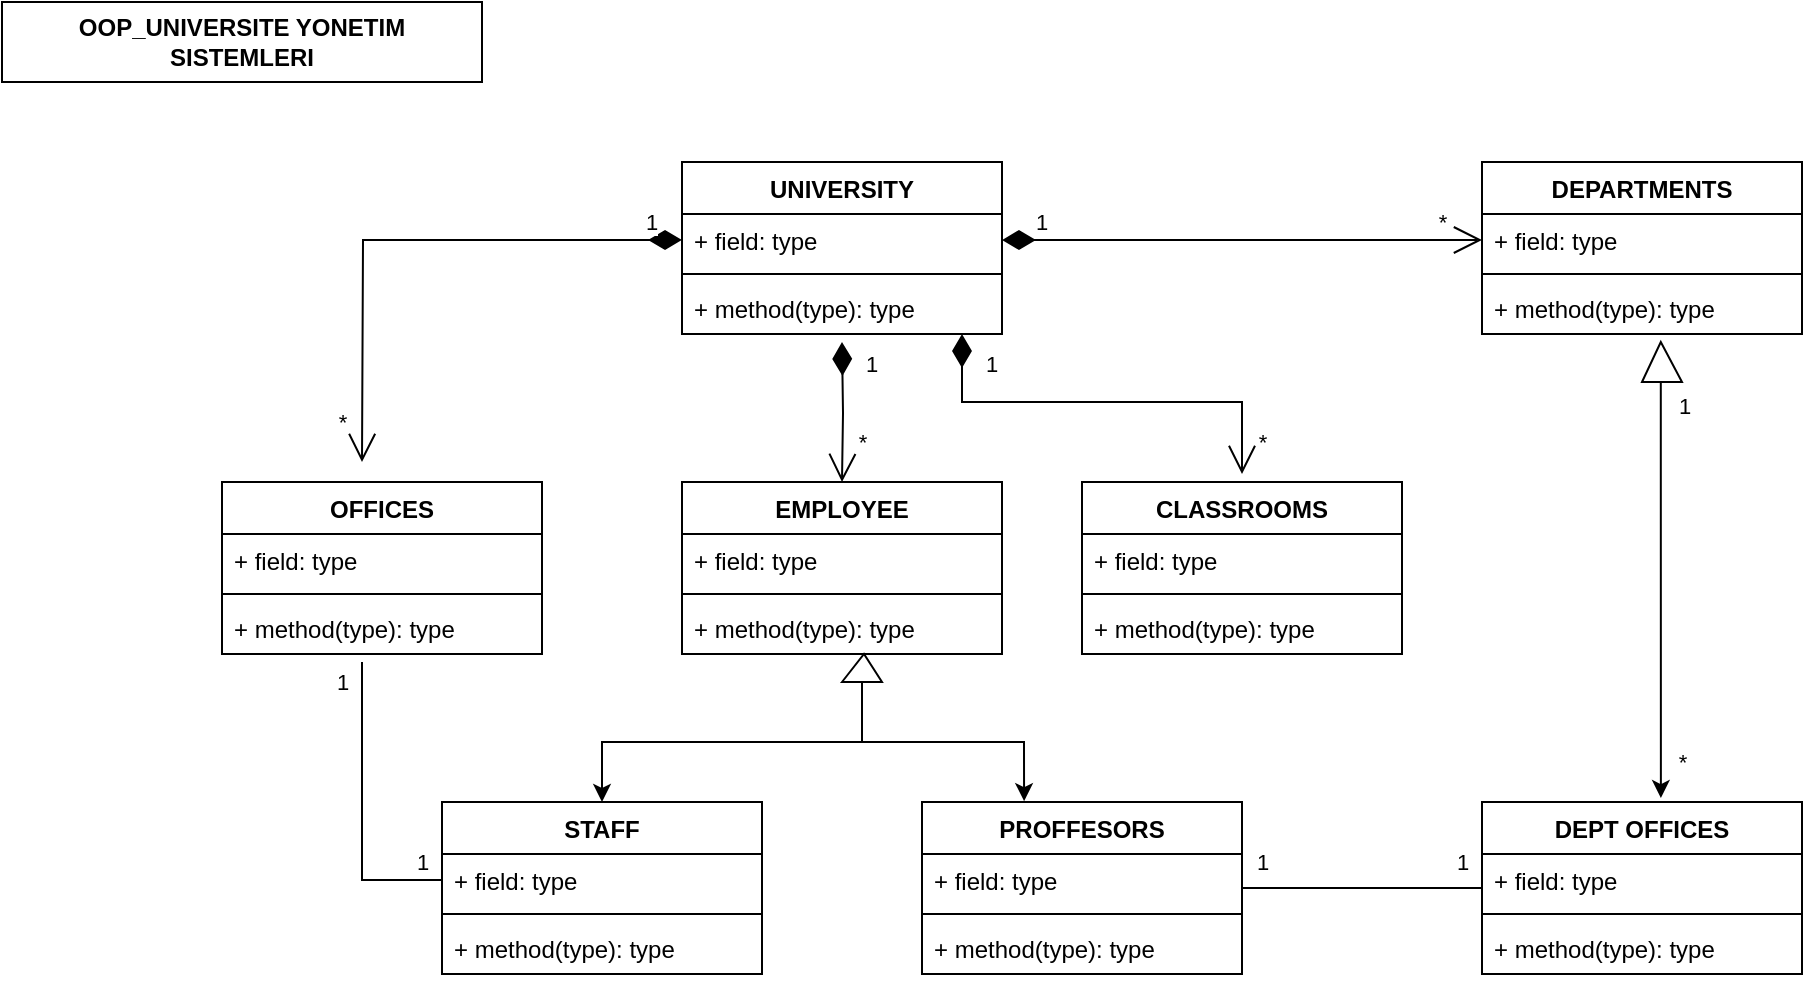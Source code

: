<mxfile version="16.2.7" type="github" pages="2">
  <diagram id="hL10O0xJR0iWhI1Juv-x" name="Page-1">
    <mxGraphModel dx="1865" dy="1669" grid="1" gridSize="10" guides="1" tooltips="1" connect="1" arrows="1" fold="1" page="1" pageScale="1" pageWidth="827" pageHeight="1169" math="0" shadow="0">
      <root>
        <object label="" id="0">
          <mxCell />
        </object>
        <mxCell id="1" parent="0" />
        <mxCell id="eLtgMkb3qvr9YvJItOUu-5" value="UNIVERSITY&#xa;" style="swimlane;fontStyle=1;align=center;verticalAlign=top;childLayout=stackLayout;horizontal=1;startSize=26;horizontalStack=0;resizeParent=1;resizeParentMax=0;resizeLast=0;collapsible=1;marginBottom=0;" vertex="1" parent="1">
          <mxGeometry x="160" y="40" width="160" height="86" as="geometry" />
        </mxCell>
        <mxCell id="eLtgMkb3qvr9YvJItOUu-6" value="+ field: type" style="text;strokeColor=none;fillColor=none;align=left;verticalAlign=top;spacingLeft=4;spacingRight=4;overflow=hidden;rotatable=0;points=[[0,0.5],[1,0.5]];portConstraint=eastwest;" vertex="1" parent="eLtgMkb3qvr9YvJItOUu-5">
          <mxGeometry y="26" width="160" height="26" as="geometry" />
        </mxCell>
        <mxCell id="eLtgMkb3qvr9YvJItOUu-7" value="" style="line;strokeWidth=1;fillColor=none;align=left;verticalAlign=middle;spacingTop=-1;spacingLeft=3;spacingRight=3;rotatable=0;labelPosition=right;points=[];portConstraint=eastwest;" vertex="1" parent="eLtgMkb3qvr9YvJItOUu-5">
          <mxGeometry y="52" width="160" height="8" as="geometry" />
        </mxCell>
        <mxCell id="eLtgMkb3qvr9YvJItOUu-8" value="+ method(type): type" style="text;strokeColor=none;fillColor=none;align=left;verticalAlign=top;spacingLeft=4;spacingRight=4;overflow=hidden;rotatable=0;points=[[0,0.5],[1,0.5]];portConstraint=eastwest;" vertex="1" parent="eLtgMkb3qvr9YvJItOUu-5">
          <mxGeometry y="60" width="160" height="26" as="geometry" />
        </mxCell>
        <mxCell id="eLtgMkb3qvr9YvJItOUu-9" value="DEPARTMENTS" style="swimlane;fontStyle=1;align=center;verticalAlign=top;childLayout=stackLayout;horizontal=1;startSize=26;horizontalStack=0;resizeParent=1;resizeParentMax=0;resizeLast=0;collapsible=1;marginBottom=0;" vertex="1" parent="1">
          <mxGeometry x="560" y="40" width="160" height="86" as="geometry" />
        </mxCell>
        <mxCell id="eLtgMkb3qvr9YvJItOUu-10" value="+ field: type" style="text;strokeColor=none;fillColor=none;align=left;verticalAlign=top;spacingLeft=4;spacingRight=4;overflow=hidden;rotatable=0;points=[[0,0.5],[1,0.5]];portConstraint=eastwest;" vertex="1" parent="eLtgMkb3qvr9YvJItOUu-9">
          <mxGeometry y="26" width="160" height="26" as="geometry" />
        </mxCell>
        <mxCell id="eLtgMkb3qvr9YvJItOUu-11" value="" style="line;strokeWidth=1;fillColor=none;align=left;verticalAlign=middle;spacingTop=-1;spacingLeft=3;spacingRight=3;rotatable=0;labelPosition=right;points=[];portConstraint=eastwest;" vertex="1" parent="eLtgMkb3qvr9YvJItOUu-9">
          <mxGeometry y="52" width="160" height="8" as="geometry" />
        </mxCell>
        <mxCell id="eLtgMkb3qvr9YvJItOUu-12" value="+ method(type): type" style="text;strokeColor=none;fillColor=none;align=left;verticalAlign=top;spacingLeft=4;spacingRight=4;overflow=hidden;rotatable=0;points=[[0,0.5],[1,0.5]];portConstraint=eastwest;" vertex="1" parent="eLtgMkb3qvr9YvJItOUu-9">
          <mxGeometry y="60" width="160" height="26" as="geometry" />
        </mxCell>
        <mxCell id="eLtgMkb3qvr9YvJItOUu-13" value="OFFICES" style="swimlane;fontStyle=1;align=center;verticalAlign=top;childLayout=stackLayout;horizontal=1;startSize=26;horizontalStack=0;resizeParent=1;resizeParentMax=0;resizeLast=0;collapsible=1;marginBottom=0;" vertex="1" parent="1">
          <mxGeometry x="-70" y="200" width="160" height="86" as="geometry" />
        </mxCell>
        <mxCell id="eLtgMkb3qvr9YvJItOUu-14" value="+ field: type" style="text;strokeColor=none;fillColor=none;align=left;verticalAlign=top;spacingLeft=4;spacingRight=4;overflow=hidden;rotatable=0;points=[[0,0.5],[1,0.5]];portConstraint=eastwest;" vertex="1" parent="eLtgMkb3qvr9YvJItOUu-13">
          <mxGeometry y="26" width="160" height="26" as="geometry" />
        </mxCell>
        <mxCell id="eLtgMkb3qvr9YvJItOUu-15" value="" style="line;strokeWidth=1;fillColor=none;align=left;verticalAlign=middle;spacingTop=-1;spacingLeft=3;spacingRight=3;rotatable=0;labelPosition=right;points=[];portConstraint=eastwest;" vertex="1" parent="eLtgMkb3qvr9YvJItOUu-13">
          <mxGeometry y="52" width="160" height="8" as="geometry" />
        </mxCell>
        <mxCell id="eLtgMkb3qvr9YvJItOUu-16" value="+ method(type): type" style="text;strokeColor=none;fillColor=none;align=left;verticalAlign=top;spacingLeft=4;spacingRight=4;overflow=hidden;rotatable=0;points=[[0,0.5],[1,0.5]];portConstraint=eastwest;" vertex="1" parent="eLtgMkb3qvr9YvJItOUu-13">
          <mxGeometry y="60" width="160" height="26" as="geometry" />
        </mxCell>
        <mxCell id="eLtgMkb3qvr9YvJItOUu-17" value="CLASSROOMS" style="swimlane;fontStyle=1;align=center;verticalAlign=top;childLayout=stackLayout;horizontal=1;startSize=26;horizontalStack=0;resizeParent=1;resizeParentMax=0;resizeLast=0;collapsible=1;marginBottom=0;" vertex="1" parent="1">
          <mxGeometry x="360" y="200" width="160" height="86" as="geometry" />
        </mxCell>
        <mxCell id="eLtgMkb3qvr9YvJItOUu-18" value="+ field: type" style="text;strokeColor=none;fillColor=none;align=left;verticalAlign=top;spacingLeft=4;spacingRight=4;overflow=hidden;rotatable=0;points=[[0,0.5],[1,0.5]];portConstraint=eastwest;" vertex="1" parent="eLtgMkb3qvr9YvJItOUu-17">
          <mxGeometry y="26" width="160" height="26" as="geometry" />
        </mxCell>
        <mxCell id="eLtgMkb3qvr9YvJItOUu-19" value="" style="line;strokeWidth=1;fillColor=none;align=left;verticalAlign=middle;spacingTop=-1;spacingLeft=3;spacingRight=3;rotatable=0;labelPosition=right;points=[];portConstraint=eastwest;" vertex="1" parent="eLtgMkb3qvr9YvJItOUu-17">
          <mxGeometry y="52" width="160" height="8" as="geometry" />
        </mxCell>
        <mxCell id="eLtgMkb3qvr9YvJItOUu-20" value="+ method(type): type" style="text;strokeColor=none;fillColor=none;align=left;verticalAlign=top;spacingLeft=4;spacingRight=4;overflow=hidden;rotatable=0;points=[[0,0.5],[1,0.5]];portConstraint=eastwest;" vertex="1" parent="eLtgMkb3qvr9YvJItOUu-17">
          <mxGeometry y="60" width="160" height="26" as="geometry" />
        </mxCell>
        <mxCell id="eLtgMkb3qvr9YvJItOUu-25" value="EMPLOYEE" style="swimlane;fontStyle=1;align=center;verticalAlign=top;childLayout=stackLayout;horizontal=1;startSize=26;horizontalStack=0;resizeParent=1;resizeParentMax=0;resizeLast=0;collapsible=1;marginBottom=0;" vertex="1" parent="1">
          <mxGeometry x="160" y="200" width="160" height="86" as="geometry" />
        </mxCell>
        <mxCell id="eLtgMkb3qvr9YvJItOUu-26" value="+ field: type" style="text;strokeColor=none;fillColor=none;align=left;verticalAlign=top;spacingLeft=4;spacingRight=4;overflow=hidden;rotatable=0;points=[[0,0.5],[1,0.5]];portConstraint=eastwest;" vertex="1" parent="eLtgMkb3qvr9YvJItOUu-25">
          <mxGeometry y="26" width="160" height="26" as="geometry" />
        </mxCell>
        <mxCell id="eLtgMkb3qvr9YvJItOUu-27" value="" style="line;strokeWidth=1;fillColor=none;align=left;verticalAlign=middle;spacingTop=-1;spacingLeft=3;spacingRight=3;rotatable=0;labelPosition=right;points=[];portConstraint=eastwest;" vertex="1" parent="eLtgMkb3qvr9YvJItOUu-25">
          <mxGeometry y="52" width="160" height="8" as="geometry" />
        </mxCell>
        <mxCell id="eLtgMkb3qvr9YvJItOUu-28" value="+ method(type): type" style="text;strokeColor=none;fillColor=none;align=left;verticalAlign=top;spacingLeft=4;spacingRight=4;overflow=hidden;rotatable=0;points=[[0,0.5],[1,0.5]];portConstraint=eastwest;" vertex="1" parent="eLtgMkb3qvr9YvJItOUu-25">
          <mxGeometry y="60" width="160" height="26" as="geometry" />
        </mxCell>
        <mxCell id="eLtgMkb3qvr9YvJItOUu-29" value="PROFFESORS" style="swimlane;fontStyle=1;align=center;verticalAlign=top;childLayout=stackLayout;horizontal=1;startSize=26;horizontalStack=0;resizeParent=1;resizeParentMax=0;resizeLast=0;collapsible=1;marginBottom=0;" vertex="1" parent="1">
          <mxGeometry x="280" y="360" width="160" height="86" as="geometry" />
        </mxCell>
        <mxCell id="eLtgMkb3qvr9YvJItOUu-30" value="+ field: type" style="text;strokeColor=none;fillColor=none;align=left;verticalAlign=top;spacingLeft=4;spacingRight=4;overflow=hidden;rotatable=0;points=[[0,0.5],[1,0.5]];portConstraint=eastwest;" vertex="1" parent="eLtgMkb3qvr9YvJItOUu-29">
          <mxGeometry y="26" width="160" height="26" as="geometry" />
        </mxCell>
        <mxCell id="eLtgMkb3qvr9YvJItOUu-31" value="" style="line;strokeWidth=1;fillColor=none;align=left;verticalAlign=middle;spacingTop=-1;spacingLeft=3;spacingRight=3;rotatable=0;labelPosition=right;points=[];portConstraint=eastwest;" vertex="1" parent="eLtgMkb3qvr9YvJItOUu-29">
          <mxGeometry y="52" width="160" height="8" as="geometry" />
        </mxCell>
        <mxCell id="eLtgMkb3qvr9YvJItOUu-32" value="+ method(type): type" style="text;strokeColor=none;fillColor=none;align=left;verticalAlign=top;spacingLeft=4;spacingRight=4;overflow=hidden;rotatable=0;points=[[0,0.5],[1,0.5]];portConstraint=eastwest;" vertex="1" parent="eLtgMkb3qvr9YvJItOUu-29">
          <mxGeometry y="60" width="160" height="26" as="geometry" />
        </mxCell>
        <mxCell id="eLtgMkb3qvr9YvJItOUu-33" value="STAFF" style="swimlane;fontStyle=1;align=center;verticalAlign=top;childLayout=stackLayout;horizontal=1;startSize=26;horizontalStack=0;resizeParent=1;resizeParentMax=0;resizeLast=0;collapsible=1;marginBottom=0;" vertex="1" parent="1">
          <mxGeometry x="40" y="360" width="160" height="86" as="geometry" />
        </mxCell>
        <mxCell id="eLtgMkb3qvr9YvJItOUu-34" value="+ field: type" style="text;strokeColor=none;fillColor=none;align=left;verticalAlign=top;spacingLeft=4;spacingRight=4;overflow=hidden;rotatable=0;points=[[0,0.5],[1,0.5]];portConstraint=eastwest;" vertex="1" parent="eLtgMkb3qvr9YvJItOUu-33">
          <mxGeometry y="26" width="160" height="26" as="geometry" />
        </mxCell>
        <mxCell id="eLtgMkb3qvr9YvJItOUu-35" value="" style="line;strokeWidth=1;fillColor=none;align=left;verticalAlign=middle;spacingTop=-1;spacingLeft=3;spacingRight=3;rotatable=0;labelPosition=right;points=[];portConstraint=eastwest;" vertex="1" parent="eLtgMkb3qvr9YvJItOUu-33">
          <mxGeometry y="52" width="160" height="8" as="geometry" />
        </mxCell>
        <mxCell id="eLtgMkb3qvr9YvJItOUu-36" value="+ method(type): type" style="text;strokeColor=none;fillColor=none;align=left;verticalAlign=top;spacingLeft=4;spacingRight=4;overflow=hidden;rotatable=0;points=[[0,0.5],[1,0.5]];portConstraint=eastwest;" vertex="1" parent="eLtgMkb3qvr9YvJItOUu-33">
          <mxGeometry y="60" width="160" height="26" as="geometry" />
        </mxCell>
        <mxCell id="eLtgMkb3qvr9YvJItOUu-37" value="1" style="endArrow=open;html=1;endSize=12;startArrow=diamondThin;startSize=14;startFill=1;edgeStyle=orthogonalEdgeStyle;align=left;verticalAlign=bottom;rounded=0;entryX=0;entryY=0.5;entryDx=0;entryDy=0;exitX=1;exitY=0.5;exitDx=0;exitDy=0;" edge="1" parent="1" source="eLtgMkb3qvr9YvJItOUu-6" target="eLtgMkb3qvr9YvJItOUu-10">
          <mxGeometry x="-0.875" relative="1" as="geometry">
            <mxPoint x="330" y="70" as="sourcePoint" />
            <mxPoint x="480" y="82.5" as="targetPoint" />
            <Array as="points">
              <mxPoint x="340" y="79" />
              <mxPoint x="340" y="79" />
            </Array>
            <mxPoint as="offset" />
          </mxGeometry>
        </mxCell>
        <mxCell id="eLtgMkb3qvr9YvJItOUu-38" value="1" style="endArrow=open;html=1;endSize=12;startArrow=diamondThin;startSize=14;startFill=1;edgeStyle=orthogonalEdgeStyle;align=left;verticalAlign=bottom;rounded=0;exitX=0;exitY=0.5;exitDx=0;exitDy=0;" edge="1" parent="1" source="eLtgMkb3qvr9YvJItOUu-6">
          <mxGeometry x="-0.852" relative="1" as="geometry">
            <mxPoint x="150" y="83" as="sourcePoint" />
            <mxPoint y="190" as="targetPoint" />
            <mxPoint as="offset" />
          </mxGeometry>
        </mxCell>
        <mxCell id="eLtgMkb3qvr9YvJItOUu-71" value="*" style="edgeLabel;html=1;align=center;verticalAlign=middle;resizable=0;points=[];" vertex="1" connectable="0" parent="eLtgMkb3qvr9YvJItOUu-38">
          <mxGeometry x="0.776" relative="1" as="geometry">
            <mxPoint x="-10" y="10" as="offset" />
          </mxGeometry>
        </mxCell>
        <mxCell id="eLtgMkb3qvr9YvJItOUu-72" value="*" style="edgeLabel;html=1;align=center;verticalAlign=middle;resizable=0;points=[];" vertex="1" connectable="0" parent="eLtgMkb3qvr9YvJItOUu-38">
          <mxGeometry x="0.776" relative="1" as="geometry">
            <mxPoint x="250" y="20" as="offset" />
          </mxGeometry>
        </mxCell>
        <mxCell id="eLtgMkb3qvr9YvJItOUu-73" value="*" style="edgeLabel;html=1;align=center;verticalAlign=middle;resizable=0;points=[];" vertex="1" connectable="0" parent="eLtgMkb3qvr9YvJItOUu-38">
          <mxGeometry x="0.776" relative="1" as="geometry">
            <mxPoint x="450" y="20" as="offset" />
          </mxGeometry>
        </mxCell>
        <mxCell id="eLtgMkb3qvr9YvJItOUu-74" value="*" style="edgeLabel;html=1;align=center;verticalAlign=middle;resizable=0;points=[];" vertex="1" connectable="0" parent="eLtgMkb3qvr9YvJItOUu-38">
          <mxGeometry x="0.776" relative="1" as="geometry">
            <mxPoint x="660" y="180" as="offset" />
          </mxGeometry>
        </mxCell>
        <mxCell id="eLtgMkb3qvr9YvJItOUu-76" value="*" style="edgeLabel;html=1;align=center;verticalAlign=middle;resizable=0;points=[];" vertex="1" connectable="0" parent="eLtgMkb3qvr9YvJItOUu-38">
          <mxGeometry x="0.776" relative="1" as="geometry">
            <mxPoint x="540" y="-90" as="offset" />
          </mxGeometry>
        </mxCell>
        <mxCell id="eLtgMkb3qvr9YvJItOUu-39" value="1" style="endArrow=open;html=1;endSize=12;startArrow=diamondThin;startSize=14;startFill=1;edgeStyle=orthogonalEdgeStyle;align=left;verticalAlign=bottom;rounded=0;entryX=0.5;entryY=0;entryDx=0;entryDy=0;" edge="1" parent="1" target="eLtgMkb3qvr9YvJItOUu-25">
          <mxGeometry x="-0.429" y="10" relative="1" as="geometry">
            <mxPoint x="240" y="130" as="sourcePoint" />
            <mxPoint x="320" y="160" as="targetPoint" />
            <Array as="points" />
            <mxPoint as="offset" />
          </mxGeometry>
        </mxCell>
        <mxCell id="eLtgMkb3qvr9YvJItOUu-50" style="edgeStyle=orthogonalEdgeStyle;rounded=0;orthogonalLoop=1;jettySize=auto;html=1;exitX=0.5;exitY=1;exitDx=0;exitDy=0;exitPerimeter=0;entryX=0.5;entryY=0;entryDx=0;entryDy=0;" edge="1" parent="1" source="eLtgMkb3qvr9YvJItOUu-47" target="eLtgMkb3qvr9YvJItOUu-33">
          <mxGeometry relative="1" as="geometry">
            <mxPoint x="220" y="310" as="targetPoint" />
          </mxGeometry>
        </mxCell>
        <mxCell id="eLtgMkb3qvr9YvJItOUu-51" style="edgeStyle=orthogonalEdgeStyle;rounded=0;orthogonalLoop=1;jettySize=auto;html=1;exitX=0.5;exitY=1;exitDx=0;exitDy=0;exitPerimeter=0;entryX=0.319;entryY=-0.005;entryDx=0;entryDy=0;entryPerimeter=0;" edge="1" parent="1" source="eLtgMkb3qvr9YvJItOUu-47" target="eLtgMkb3qvr9YvJItOUu-29">
          <mxGeometry relative="1" as="geometry" />
        </mxCell>
        <mxCell id="eLtgMkb3qvr9YvJItOUu-47" value="" style="verticalLabelPosition=bottom;verticalAlign=top;html=1;shape=mxgraph.basic.acute_triangle;dx=0.55;" vertex="1" parent="1">
          <mxGeometry x="240" y="286" width="20" height="14" as="geometry" />
        </mxCell>
        <mxCell id="eLtgMkb3qvr9YvJItOUu-55" value="1" style="endArrow=none;html=1;rounded=0;exitX=0;exitY=0.5;exitDx=0;exitDy=0;" edge="1" parent="1" source="eLtgMkb3qvr9YvJItOUu-34">
          <mxGeometry x="0.866" y="10" width="50" height="50" relative="1" as="geometry">
            <mxPoint x="-100" y="370" as="sourcePoint" />
            <mxPoint y="290" as="targetPoint" />
            <Array as="points">
              <mxPoint y="399" />
            </Array>
            <mxPoint as="offset" />
          </mxGeometry>
        </mxCell>
        <mxCell id="eLtgMkb3qvr9YvJItOUu-70" value="1" style="edgeLabel;html=1;align=center;verticalAlign=middle;resizable=0;points=[];" vertex="1" connectable="0" parent="eLtgMkb3qvr9YvJItOUu-55">
          <mxGeometry x="-0.176" relative="1" as="geometry">
            <mxPoint x="30" y="12" as="offset" />
          </mxGeometry>
        </mxCell>
        <mxCell id="eLtgMkb3qvr9YvJItOUu-65" value="" style="edgeStyle=orthogonalEdgeStyle;rounded=0;orthogonalLoop=1;jettySize=auto;html=1;entryX=0.559;entryY=-0.023;entryDx=0;entryDy=0;entryPerimeter=0;" edge="1" parent="1" source="eLtgMkb3qvr9YvJItOUu-62" target="eLtgMkb3qvr9YvJItOUu-21">
          <mxGeometry relative="1" as="geometry">
            <mxPoint x="650" y="190" as="targetPoint" />
            <Array as="points">
              <mxPoint x="650" y="180" />
            </Array>
          </mxGeometry>
        </mxCell>
        <mxCell id="eLtgMkb3qvr9YvJItOUu-75" value="1" style="edgeLabel;html=1;align=center;verticalAlign=middle;resizable=0;points=[];" vertex="1" connectable="0" parent="eLtgMkb3qvr9YvJItOUu-65">
          <mxGeometry x="-0.89" relative="1" as="geometry">
            <mxPoint x="11" as="offset" />
          </mxGeometry>
        </mxCell>
        <mxCell id="eLtgMkb3qvr9YvJItOUu-62" value="" style="verticalLabelPosition=bottom;verticalAlign=top;html=1;shape=mxgraph.basic.acute_triangle;dx=0.47;" vertex="1" parent="1">
          <mxGeometry x="640" y="130" width="20" height="20" as="geometry" />
        </mxCell>
        <mxCell id="eLtgMkb3qvr9YvJItOUu-66" value="1" style="endArrow=open;html=1;endSize=12;startArrow=diamondThin;startSize=14;startFill=1;edgeStyle=orthogonalEdgeStyle;align=left;verticalAlign=bottom;rounded=0;" edge="1" parent="1">
          <mxGeometry x="-0.581" y="10" relative="1" as="geometry">
            <mxPoint x="300" y="126" as="sourcePoint" />
            <mxPoint x="440" y="196" as="targetPoint" />
            <Array as="points">
              <mxPoint x="300" y="160" />
              <mxPoint x="440" y="160" />
            </Array>
            <mxPoint as="offset" />
          </mxGeometry>
        </mxCell>
        <mxCell id="eLtgMkb3qvr9YvJItOUu-21" value="DEPT OFFICES" style="swimlane;fontStyle=1;align=center;verticalAlign=top;childLayout=stackLayout;horizontal=1;startSize=26;horizontalStack=0;resizeParent=1;resizeParentMax=0;resizeLast=0;collapsible=1;marginBottom=0;" vertex="1" parent="1">
          <mxGeometry x="560" y="360" width="160" height="86" as="geometry" />
        </mxCell>
        <mxCell id="eLtgMkb3qvr9YvJItOUu-22" value="+ field: type" style="text;strokeColor=none;fillColor=none;align=left;verticalAlign=top;spacingLeft=4;spacingRight=4;overflow=hidden;rotatable=0;points=[[0,0.5],[1,0.5]];portConstraint=eastwest;" vertex="1" parent="eLtgMkb3qvr9YvJItOUu-21">
          <mxGeometry y="26" width="160" height="26" as="geometry" />
        </mxCell>
        <mxCell id="eLtgMkb3qvr9YvJItOUu-23" value="" style="line;strokeWidth=1;fillColor=none;align=left;verticalAlign=middle;spacingTop=-1;spacingLeft=3;spacingRight=3;rotatable=0;labelPosition=right;points=[];portConstraint=eastwest;" vertex="1" parent="eLtgMkb3qvr9YvJItOUu-21">
          <mxGeometry y="52" width="160" height="8" as="geometry" />
        </mxCell>
        <mxCell id="eLtgMkb3qvr9YvJItOUu-24" value="+ method(type): type" style="text;strokeColor=none;fillColor=none;align=left;verticalAlign=top;spacingLeft=4;spacingRight=4;overflow=hidden;rotatable=0;points=[[0,0.5],[1,0.5]];portConstraint=eastwest;" vertex="1" parent="eLtgMkb3qvr9YvJItOUu-21">
          <mxGeometry y="60" width="160" height="26" as="geometry" />
        </mxCell>
        <mxCell id="eLtgMkb3qvr9YvJItOUu-67" value="" style="endArrow=none;html=1;rounded=0;" edge="1" parent="1" target="eLtgMkb3qvr9YvJItOUu-21">
          <mxGeometry width="50" height="50" relative="1" as="geometry">
            <mxPoint x="440" y="403" as="sourcePoint" />
            <mxPoint x="640" y="290" as="targetPoint" />
            <Array as="points" />
          </mxGeometry>
        </mxCell>
        <mxCell id="eLtgMkb3qvr9YvJItOUu-68" value="1" style="edgeLabel;html=1;align=center;verticalAlign=middle;resizable=0;points=[];" vertex="1" connectable="0" parent="eLtgMkb3qvr9YvJItOUu-67">
          <mxGeometry x="-0.617" y="-1" relative="1" as="geometry">
            <mxPoint x="-13" y="-14" as="offset" />
          </mxGeometry>
        </mxCell>
        <mxCell id="eLtgMkb3qvr9YvJItOUu-69" value="1" style="edgeLabel;html=1;align=center;verticalAlign=middle;resizable=0;points=[];" vertex="1" connectable="0" parent="eLtgMkb3qvr9YvJItOUu-67">
          <mxGeometry x="0.55" relative="1" as="geometry">
            <mxPoint x="17" y="-13" as="offset" />
          </mxGeometry>
        </mxCell>
        <mxCell id="LbRQg_NHwrUfzsx_iz6M-1" value="&lt;b&gt;OOP_UNIVERSITE YONETIM SISTEMLERI&lt;/b&gt;" style="rounded=0;whiteSpace=wrap;html=1;" vertex="1" parent="1">
          <mxGeometry x="-180" y="-40" width="240" height="40" as="geometry" />
        </mxCell>
      </root>
    </mxGraphModel>
  </diagram>
  <diagram name="Copy of Page-1" id="Ygj7sxTKMParI8i7iWQW">
    <mxGraphModel dx="1865" dy="500" grid="1" gridSize="10" guides="1" tooltips="1" connect="1" arrows="1" fold="1" page="1" pageScale="1" pageWidth="827" pageHeight="1169" math="0" shadow="0">
      <root>
        <object label="" id="OpbAapQV2ksJcWQIUy09-0">
          <mxCell />
        </object>
        <mxCell id="OpbAapQV2ksJcWQIUy09-1" parent="OpbAapQV2ksJcWQIUy09-0" />
        <mxCell id="OpbAapQV2ksJcWQIUy09-2" value="UNIVERSITY&#xa;" style="swimlane;fontStyle=1;align=center;verticalAlign=top;childLayout=stackLayout;horizontal=1;startSize=26;horizontalStack=0;resizeParent=1;resizeParentMax=0;resizeLast=0;collapsible=1;marginBottom=0;" vertex="1" parent="OpbAapQV2ksJcWQIUy09-1">
          <mxGeometry x="160" y="40" width="160" height="86" as="geometry" />
        </mxCell>
        <mxCell id="OpbAapQV2ksJcWQIUy09-3" value="+ field: type" style="text;strokeColor=none;fillColor=none;align=left;verticalAlign=top;spacingLeft=4;spacingRight=4;overflow=hidden;rotatable=0;points=[[0,0.5],[1,0.5]];portConstraint=eastwest;" vertex="1" parent="OpbAapQV2ksJcWQIUy09-2">
          <mxGeometry y="26" width="160" height="26" as="geometry" />
        </mxCell>
        <mxCell id="OpbAapQV2ksJcWQIUy09-4" value="" style="line;strokeWidth=1;fillColor=none;align=left;verticalAlign=middle;spacingTop=-1;spacingLeft=3;spacingRight=3;rotatable=0;labelPosition=right;points=[];portConstraint=eastwest;" vertex="1" parent="OpbAapQV2ksJcWQIUy09-2">
          <mxGeometry y="52" width="160" height="8" as="geometry" />
        </mxCell>
        <mxCell id="OpbAapQV2ksJcWQIUy09-5" value="+ method(type): type" style="text;strokeColor=none;fillColor=none;align=left;verticalAlign=top;spacingLeft=4;spacingRight=4;overflow=hidden;rotatable=0;points=[[0,0.5],[1,0.5]];portConstraint=eastwest;" vertex="1" parent="OpbAapQV2ksJcWQIUy09-2">
          <mxGeometry y="60" width="160" height="26" as="geometry" />
        </mxCell>
        <mxCell id="OpbAapQV2ksJcWQIUy09-6" value="DEPARTMENTS" style="swimlane;fontStyle=1;align=center;verticalAlign=top;childLayout=stackLayout;horizontal=1;startSize=26;horizontalStack=0;resizeParent=1;resizeParentMax=0;resizeLast=0;collapsible=1;marginBottom=0;" vertex="1" parent="OpbAapQV2ksJcWQIUy09-1">
          <mxGeometry x="560" y="40" width="160" height="86" as="geometry" />
        </mxCell>
        <mxCell id="OpbAapQV2ksJcWQIUy09-7" value="+ field: type" style="text;strokeColor=none;fillColor=none;align=left;verticalAlign=top;spacingLeft=4;spacingRight=4;overflow=hidden;rotatable=0;points=[[0,0.5],[1,0.5]];portConstraint=eastwest;" vertex="1" parent="OpbAapQV2ksJcWQIUy09-6">
          <mxGeometry y="26" width="160" height="26" as="geometry" />
        </mxCell>
        <mxCell id="OpbAapQV2ksJcWQIUy09-8" value="" style="line;strokeWidth=1;fillColor=none;align=left;verticalAlign=middle;spacingTop=-1;spacingLeft=3;spacingRight=3;rotatable=0;labelPosition=right;points=[];portConstraint=eastwest;" vertex="1" parent="OpbAapQV2ksJcWQIUy09-6">
          <mxGeometry y="52" width="160" height="8" as="geometry" />
        </mxCell>
        <mxCell id="OpbAapQV2ksJcWQIUy09-9" value="+ method(type): type" style="text;strokeColor=none;fillColor=none;align=left;verticalAlign=top;spacingLeft=4;spacingRight=4;overflow=hidden;rotatable=0;points=[[0,0.5],[1,0.5]];portConstraint=eastwest;" vertex="1" parent="OpbAapQV2ksJcWQIUy09-6">
          <mxGeometry y="60" width="160" height="26" as="geometry" />
        </mxCell>
        <mxCell id="OpbAapQV2ksJcWQIUy09-10" value="OFFICES" style="swimlane;fontStyle=1;align=center;verticalAlign=top;childLayout=stackLayout;horizontal=1;startSize=26;horizontalStack=0;resizeParent=1;resizeParentMax=0;resizeLast=0;collapsible=1;marginBottom=0;" vertex="1" parent="OpbAapQV2ksJcWQIUy09-1">
          <mxGeometry x="-70" y="200" width="160" height="86" as="geometry" />
        </mxCell>
        <mxCell id="OpbAapQV2ksJcWQIUy09-11" value="+ field: type" style="text;strokeColor=none;fillColor=none;align=left;verticalAlign=top;spacingLeft=4;spacingRight=4;overflow=hidden;rotatable=0;points=[[0,0.5],[1,0.5]];portConstraint=eastwest;" vertex="1" parent="OpbAapQV2ksJcWQIUy09-10">
          <mxGeometry y="26" width="160" height="26" as="geometry" />
        </mxCell>
        <mxCell id="OpbAapQV2ksJcWQIUy09-12" value="" style="line;strokeWidth=1;fillColor=none;align=left;verticalAlign=middle;spacingTop=-1;spacingLeft=3;spacingRight=3;rotatable=0;labelPosition=right;points=[];portConstraint=eastwest;" vertex="1" parent="OpbAapQV2ksJcWQIUy09-10">
          <mxGeometry y="52" width="160" height="8" as="geometry" />
        </mxCell>
        <mxCell id="OpbAapQV2ksJcWQIUy09-13" value="+ method(type): type" style="text;strokeColor=none;fillColor=none;align=left;verticalAlign=top;spacingLeft=4;spacingRight=4;overflow=hidden;rotatable=0;points=[[0,0.5],[1,0.5]];portConstraint=eastwest;" vertex="1" parent="OpbAapQV2ksJcWQIUy09-10">
          <mxGeometry y="60" width="160" height="26" as="geometry" />
        </mxCell>
        <mxCell id="OpbAapQV2ksJcWQIUy09-14" value="CLASSROOMS" style="swimlane;fontStyle=1;align=center;verticalAlign=top;childLayout=stackLayout;horizontal=1;startSize=26;horizontalStack=0;resizeParent=1;resizeParentMax=0;resizeLast=0;collapsible=1;marginBottom=0;" vertex="1" parent="OpbAapQV2ksJcWQIUy09-1">
          <mxGeometry x="360" y="200" width="160" height="86" as="geometry" />
        </mxCell>
        <mxCell id="OpbAapQV2ksJcWQIUy09-15" value="+ field: type" style="text;strokeColor=none;fillColor=none;align=left;verticalAlign=top;spacingLeft=4;spacingRight=4;overflow=hidden;rotatable=0;points=[[0,0.5],[1,0.5]];portConstraint=eastwest;" vertex="1" parent="OpbAapQV2ksJcWQIUy09-14">
          <mxGeometry y="26" width="160" height="26" as="geometry" />
        </mxCell>
        <mxCell id="OpbAapQV2ksJcWQIUy09-16" value="" style="line;strokeWidth=1;fillColor=none;align=left;verticalAlign=middle;spacingTop=-1;spacingLeft=3;spacingRight=3;rotatable=0;labelPosition=right;points=[];portConstraint=eastwest;" vertex="1" parent="OpbAapQV2ksJcWQIUy09-14">
          <mxGeometry y="52" width="160" height="8" as="geometry" />
        </mxCell>
        <mxCell id="OpbAapQV2ksJcWQIUy09-17" value="+ method(type): type" style="text;strokeColor=none;fillColor=none;align=left;verticalAlign=top;spacingLeft=4;spacingRight=4;overflow=hidden;rotatable=0;points=[[0,0.5],[1,0.5]];portConstraint=eastwest;" vertex="1" parent="OpbAapQV2ksJcWQIUy09-14">
          <mxGeometry y="60" width="160" height="26" as="geometry" />
        </mxCell>
        <mxCell id="OpbAapQV2ksJcWQIUy09-18" value="EMPLOYEE" style="swimlane;fontStyle=1;align=center;verticalAlign=top;childLayout=stackLayout;horizontal=1;startSize=26;horizontalStack=0;resizeParent=1;resizeParentMax=0;resizeLast=0;collapsible=1;marginBottom=0;" vertex="1" parent="OpbAapQV2ksJcWQIUy09-1">
          <mxGeometry x="160" y="200" width="160" height="86" as="geometry" />
        </mxCell>
        <mxCell id="OpbAapQV2ksJcWQIUy09-19" value="+ field: type" style="text;strokeColor=none;fillColor=none;align=left;verticalAlign=top;spacingLeft=4;spacingRight=4;overflow=hidden;rotatable=0;points=[[0,0.5],[1,0.5]];portConstraint=eastwest;" vertex="1" parent="OpbAapQV2ksJcWQIUy09-18">
          <mxGeometry y="26" width="160" height="26" as="geometry" />
        </mxCell>
        <mxCell id="OpbAapQV2ksJcWQIUy09-20" value="" style="line;strokeWidth=1;fillColor=none;align=left;verticalAlign=middle;spacingTop=-1;spacingLeft=3;spacingRight=3;rotatable=0;labelPosition=right;points=[];portConstraint=eastwest;" vertex="1" parent="OpbAapQV2ksJcWQIUy09-18">
          <mxGeometry y="52" width="160" height="8" as="geometry" />
        </mxCell>
        <mxCell id="OpbAapQV2ksJcWQIUy09-21" value="+ method(type): type" style="text;strokeColor=none;fillColor=none;align=left;verticalAlign=top;spacingLeft=4;spacingRight=4;overflow=hidden;rotatable=0;points=[[0,0.5],[1,0.5]];portConstraint=eastwest;" vertex="1" parent="OpbAapQV2ksJcWQIUy09-18">
          <mxGeometry y="60" width="160" height="26" as="geometry" />
        </mxCell>
        <mxCell id="OpbAapQV2ksJcWQIUy09-22" value="PROFFESORS" style="swimlane;fontStyle=1;align=center;verticalAlign=top;childLayout=stackLayout;horizontal=1;startSize=26;horizontalStack=0;resizeParent=1;resizeParentMax=0;resizeLast=0;collapsible=1;marginBottom=0;" vertex="1" parent="OpbAapQV2ksJcWQIUy09-1">
          <mxGeometry x="280" y="360" width="160" height="86" as="geometry" />
        </mxCell>
        <mxCell id="OpbAapQV2ksJcWQIUy09-23" value="+ field: type" style="text;strokeColor=none;fillColor=none;align=left;verticalAlign=top;spacingLeft=4;spacingRight=4;overflow=hidden;rotatable=0;points=[[0,0.5],[1,0.5]];portConstraint=eastwest;" vertex="1" parent="OpbAapQV2ksJcWQIUy09-22">
          <mxGeometry y="26" width="160" height="26" as="geometry" />
        </mxCell>
        <mxCell id="OpbAapQV2ksJcWQIUy09-24" value="" style="line;strokeWidth=1;fillColor=none;align=left;verticalAlign=middle;spacingTop=-1;spacingLeft=3;spacingRight=3;rotatable=0;labelPosition=right;points=[];portConstraint=eastwest;" vertex="1" parent="OpbAapQV2ksJcWQIUy09-22">
          <mxGeometry y="52" width="160" height="8" as="geometry" />
        </mxCell>
        <mxCell id="OpbAapQV2ksJcWQIUy09-25" value="+ method(type): type" style="text;strokeColor=none;fillColor=none;align=left;verticalAlign=top;spacingLeft=4;spacingRight=4;overflow=hidden;rotatable=0;points=[[0,0.5],[1,0.5]];portConstraint=eastwest;" vertex="1" parent="OpbAapQV2ksJcWQIUy09-22">
          <mxGeometry y="60" width="160" height="26" as="geometry" />
        </mxCell>
        <mxCell id="OpbAapQV2ksJcWQIUy09-26" value="STAFF" style="swimlane;fontStyle=1;align=center;verticalAlign=top;childLayout=stackLayout;horizontal=1;startSize=26;horizontalStack=0;resizeParent=1;resizeParentMax=0;resizeLast=0;collapsible=1;marginBottom=0;" vertex="1" parent="OpbAapQV2ksJcWQIUy09-1">
          <mxGeometry x="40" y="360" width="160" height="86" as="geometry" />
        </mxCell>
        <mxCell id="OpbAapQV2ksJcWQIUy09-27" value="+ field: type" style="text;strokeColor=none;fillColor=none;align=left;verticalAlign=top;spacingLeft=4;spacingRight=4;overflow=hidden;rotatable=0;points=[[0,0.5],[1,0.5]];portConstraint=eastwest;" vertex="1" parent="OpbAapQV2ksJcWQIUy09-26">
          <mxGeometry y="26" width="160" height="26" as="geometry" />
        </mxCell>
        <mxCell id="OpbAapQV2ksJcWQIUy09-28" value="" style="line;strokeWidth=1;fillColor=none;align=left;verticalAlign=middle;spacingTop=-1;spacingLeft=3;spacingRight=3;rotatable=0;labelPosition=right;points=[];portConstraint=eastwest;" vertex="1" parent="OpbAapQV2ksJcWQIUy09-26">
          <mxGeometry y="52" width="160" height="8" as="geometry" />
        </mxCell>
        <mxCell id="OpbAapQV2ksJcWQIUy09-29" value="+ method(type): type" style="text;strokeColor=none;fillColor=none;align=left;verticalAlign=top;spacingLeft=4;spacingRight=4;overflow=hidden;rotatable=0;points=[[0,0.5],[1,0.5]];portConstraint=eastwest;" vertex="1" parent="OpbAapQV2ksJcWQIUy09-26">
          <mxGeometry y="60" width="160" height="26" as="geometry" />
        </mxCell>
        <mxCell id="OpbAapQV2ksJcWQIUy09-30" value="1" style="endArrow=open;html=1;endSize=12;startArrow=diamondThin;startSize=14;startFill=1;edgeStyle=orthogonalEdgeStyle;align=left;verticalAlign=bottom;rounded=0;entryX=0;entryY=0.5;entryDx=0;entryDy=0;exitX=1;exitY=0.5;exitDx=0;exitDy=0;" edge="1" parent="OpbAapQV2ksJcWQIUy09-1" source="OpbAapQV2ksJcWQIUy09-3" target="OpbAapQV2ksJcWQIUy09-7">
          <mxGeometry x="-0.875" relative="1" as="geometry">
            <mxPoint x="330" y="70" as="sourcePoint" />
            <mxPoint x="480" y="82.5" as="targetPoint" />
            <Array as="points">
              <mxPoint x="340" y="79" />
              <mxPoint x="340" y="79" />
            </Array>
            <mxPoint as="offset" />
          </mxGeometry>
        </mxCell>
        <mxCell id="OpbAapQV2ksJcWQIUy09-31" value="1" style="endArrow=open;html=1;endSize=12;startArrow=diamondThin;startSize=14;startFill=1;edgeStyle=orthogonalEdgeStyle;align=left;verticalAlign=bottom;rounded=0;exitX=0;exitY=0.5;exitDx=0;exitDy=0;" edge="1" parent="OpbAapQV2ksJcWQIUy09-1" source="OpbAapQV2ksJcWQIUy09-3">
          <mxGeometry x="-0.852" relative="1" as="geometry">
            <mxPoint x="150" y="83" as="sourcePoint" />
            <mxPoint y="190" as="targetPoint" />
            <mxPoint as="offset" />
          </mxGeometry>
        </mxCell>
        <mxCell id="OpbAapQV2ksJcWQIUy09-32" value="*" style="edgeLabel;html=1;align=center;verticalAlign=middle;resizable=0;points=[];" vertex="1" connectable="0" parent="OpbAapQV2ksJcWQIUy09-31">
          <mxGeometry x="0.776" relative="1" as="geometry">
            <mxPoint x="-10" y="10" as="offset" />
          </mxGeometry>
        </mxCell>
        <mxCell id="OpbAapQV2ksJcWQIUy09-33" value="*" style="edgeLabel;html=1;align=center;verticalAlign=middle;resizable=0;points=[];" vertex="1" connectable="0" parent="OpbAapQV2ksJcWQIUy09-31">
          <mxGeometry x="0.776" relative="1" as="geometry">
            <mxPoint x="250" y="20" as="offset" />
          </mxGeometry>
        </mxCell>
        <mxCell id="OpbAapQV2ksJcWQIUy09-34" value="*" style="edgeLabel;html=1;align=center;verticalAlign=middle;resizable=0;points=[];" vertex="1" connectable="0" parent="OpbAapQV2ksJcWQIUy09-31">
          <mxGeometry x="0.776" relative="1" as="geometry">
            <mxPoint x="450" y="20" as="offset" />
          </mxGeometry>
        </mxCell>
        <mxCell id="OpbAapQV2ksJcWQIUy09-35" value="*" style="edgeLabel;html=1;align=center;verticalAlign=middle;resizable=0;points=[];" vertex="1" connectable="0" parent="OpbAapQV2ksJcWQIUy09-31">
          <mxGeometry x="0.776" relative="1" as="geometry">
            <mxPoint x="660" y="180" as="offset" />
          </mxGeometry>
        </mxCell>
        <mxCell id="OpbAapQV2ksJcWQIUy09-36" value="*" style="edgeLabel;html=1;align=center;verticalAlign=middle;resizable=0;points=[];" vertex="1" connectable="0" parent="OpbAapQV2ksJcWQIUy09-31">
          <mxGeometry x="0.776" relative="1" as="geometry">
            <mxPoint x="540" y="-90" as="offset" />
          </mxGeometry>
        </mxCell>
        <mxCell id="OpbAapQV2ksJcWQIUy09-37" value="1" style="endArrow=open;html=1;endSize=12;startArrow=diamondThin;startSize=14;startFill=1;edgeStyle=orthogonalEdgeStyle;align=left;verticalAlign=bottom;rounded=0;entryX=0.5;entryY=0;entryDx=0;entryDy=0;" edge="1" parent="OpbAapQV2ksJcWQIUy09-1" target="OpbAapQV2ksJcWQIUy09-18">
          <mxGeometry x="-0.429" y="10" relative="1" as="geometry">
            <mxPoint x="240" y="130" as="sourcePoint" />
            <mxPoint x="320" y="160" as="targetPoint" />
            <Array as="points" />
            <mxPoint as="offset" />
          </mxGeometry>
        </mxCell>
        <mxCell id="OpbAapQV2ksJcWQIUy09-38" style="edgeStyle=orthogonalEdgeStyle;rounded=0;orthogonalLoop=1;jettySize=auto;html=1;exitX=0.5;exitY=1;exitDx=0;exitDy=0;exitPerimeter=0;entryX=0.5;entryY=0;entryDx=0;entryDy=0;" edge="1" parent="OpbAapQV2ksJcWQIUy09-1" source="OpbAapQV2ksJcWQIUy09-40" target="OpbAapQV2ksJcWQIUy09-26">
          <mxGeometry relative="1" as="geometry">
            <mxPoint x="220" y="310" as="targetPoint" />
          </mxGeometry>
        </mxCell>
        <mxCell id="OpbAapQV2ksJcWQIUy09-39" style="edgeStyle=orthogonalEdgeStyle;rounded=0;orthogonalLoop=1;jettySize=auto;html=1;exitX=0.5;exitY=1;exitDx=0;exitDy=0;exitPerimeter=0;entryX=0.319;entryY=-0.005;entryDx=0;entryDy=0;entryPerimeter=0;" edge="1" parent="OpbAapQV2ksJcWQIUy09-1" source="OpbAapQV2ksJcWQIUy09-40" target="OpbAapQV2ksJcWQIUy09-22">
          <mxGeometry relative="1" as="geometry" />
        </mxCell>
        <mxCell id="OpbAapQV2ksJcWQIUy09-40" value="" style="verticalLabelPosition=bottom;verticalAlign=top;html=1;shape=mxgraph.basic.acute_triangle;dx=0.55;" vertex="1" parent="OpbAapQV2ksJcWQIUy09-1">
          <mxGeometry x="240" y="286" width="20" height="14" as="geometry" />
        </mxCell>
        <mxCell id="OpbAapQV2ksJcWQIUy09-41" value="1" style="endArrow=none;html=1;rounded=0;exitX=0;exitY=0.5;exitDx=0;exitDy=0;" edge="1" parent="OpbAapQV2ksJcWQIUy09-1" source="OpbAapQV2ksJcWQIUy09-27">
          <mxGeometry x="0.866" y="10" width="50" height="50" relative="1" as="geometry">
            <mxPoint x="-100" y="370" as="sourcePoint" />
            <mxPoint y="290" as="targetPoint" />
            <Array as="points">
              <mxPoint y="399" />
            </Array>
            <mxPoint as="offset" />
          </mxGeometry>
        </mxCell>
        <mxCell id="OpbAapQV2ksJcWQIUy09-42" value="1" style="edgeLabel;html=1;align=center;verticalAlign=middle;resizable=0;points=[];" vertex="1" connectable="0" parent="OpbAapQV2ksJcWQIUy09-41">
          <mxGeometry x="-0.176" relative="1" as="geometry">
            <mxPoint x="30" y="12" as="offset" />
          </mxGeometry>
        </mxCell>
        <mxCell id="OpbAapQV2ksJcWQIUy09-43" value="" style="edgeStyle=orthogonalEdgeStyle;rounded=0;orthogonalLoop=1;jettySize=auto;html=1;entryX=0.559;entryY=-0.023;entryDx=0;entryDy=0;entryPerimeter=0;" edge="1" parent="OpbAapQV2ksJcWQIUy09-1" source="OpbAapQV2ksJcWQIUy09-45" target="OpbAapQV2ksJcWQIUy09-47">
          <mxGeometry relative="1" as="geometry">
            <mxPoint x="650" y="190" as="targetPoint" />
            <Array as="points">
              <mxPoint x="650" y="180" />
            </Array>
          </mxGeometry>
        </mxCell>
        <mxCell id="OpbAapQV2ksJcWQIUy09-44" value="1" style="edgeLabel;html=1;align=center;verticalAlign=middle;resizable=0;points=[];" vertex="1" connectable="0" parent="OpbAapQV2ksJcWQIUy09-43">
          <mxGeometry x="-0.89" relative="1" as="geometry">
            <mxPoint x="11" as="offset" />
          </mxGeometry>
        </mxCell>
        <mxCell id="OpbAapQV2ksJcWQIUy09-45" value="" style="verticalLabelPosition=bottom;verticalAlign=top;html=1;shape=mxgraph.basic.acute_triangle;dx=0.47;" vertex="1" parent="OpbAapQV2ksJcWQIUy09-1">
          <mxGeometry x="640" y="130" width="20" height="20" as="geometry" />
        </mxCell>
        <mxCell id="OpbAapQV2ksJcWQIUy09-46" value="1" style="endArrow=open;html=1;endSize=12;startArrow=diamondThin;startSize=14;startFill=1;edgeStyle=orthogonalEdgeStyle;align=left;verticalAlign=bottom;rounded=0;" edge="1" parent="OpbAapQV2ksJcWQIUy09-1">
          <mxGeometry x="-0.581" y="10" relative="1" as="geometry">
            <mxPoint x="300" y="126" as="sourcePoint" />
            <mxPoint x="440" y="196" as="targetPoint" />
            <Array as="points">
              <mxPoint x="300" y="160" />
              <mxPoint x="440" y="160" />
            </Array>
            <mxPoint as="offset" />
          </mxGeometry>
        </mxCell>
        <mxCell id="OpbAapQV2ksJcWQIUy09-47" value="DEPT OFFICES" style="swimlane;fontStyle=1;align=center;verticalAlign=top;childLayout=stackLayout;horizontal=1;startSize=26;horizontalStack=0;resizeParent=1;resizeParentMax=0;resizeLast=0;collapsible=1;marginBottom=0;" vertex="1" parent="OpbAapQV2ksJcWQIUy09-1">
          <mxGeometry x="560" y="360" width="160" height="86" as="geometry" />
        </mxCell>
        <mxCell id="OpbAapQV2ksJcWQIUy09-48" value="+ field: type" style="text;strokeColor=none;fillColor=none;align=left;verticalAlign=top;spacingLeft=4;spacingRight=4;overflow=hidden;rotatable=0;points=[[0,0.5],[1,0.5]];portConstraint=eastwest;" vertex="1" parent="OpbAapQV2ksJcWQIUy09-47">
          <mxGeometry y="26" width="160" height="26" as="geometry" />
        </mxCell>
        <mxCell id="OpbAapQV2ksJcWQIUy09-49" value="" style="line;strokeWidth=1;fillColor=none;align=left;verticalAlign=middle;spacingTop=-1;spacingLeft=3;spacingRight=3;rotatable=0;labelPosition=right;points=[];portConstraint=eastwest;" vertex="1" parent="OpbAapQV2ksJcWQIUy09-47">
          <mxGeometry y="52" width="160" height="8" as="geometry" />
        </mxCell>
        <mxCell id="OpbAapQV2ksJcWQIUy09-50" value="+ method(type): type" style="text;strokeColor=none;fillColor=none;align=left;verticalAlign=top;spacingLeft=4;spacingRight=4;overflow=hidden;rotatable=0;points=[[0,0.5],[1,0.5]];portConstraint=eastwest;" vertex="1" parent="OpbAapQV2ksJcWQIUy09-47">
          <mxGeometry y="60" width="160" height="26" as="geometry" />
        </mxCell>
        <mxCell id="OpbAapQV2ksJcWQIUy09-51" value="" style="endArrow=none;html=1;rounded=0;" edge="1" parent="OpbAapQV2ksJcWQIUy09-1" target="OpbAapQV2ksJcWQIUy09-47">
          <mxGeometry width="50" height="50" relative="1" as="geometry">
            <mxPoint x="440" y="403" as="sourcePoint" />
            <mxPoint x="640" y="290" as="targetPoint" />
            <Array as="points" />
          </mxGeometry>
        </mxCell>
        <mxCell id="OpbAapQV2ksJcWQIUy09-52" value="1" style="edgeLabel;html=1;align=center;verticalAlign=middle;resizable=0;points=[];" vertex="1" connectable="0" parent="OpbAapQV2ksJcWQIUy09-51">
          <mxGeometry x="-0.617" y="-1" relative="1" as="geometry">
            <mxPoint x="-13" y="-14" as="offset" />
          </mxGeometry>
        </mxCell>
        <mxCell id="OpbAapQV2ksJcWQIUy09-53" value="1" style="edgeLabel;html=1;align=center;verticalAlign=middle;resizable=0;points=[];" vertex="1" connectable="0" parent="OpbAapQV2ksJcWQIUy09-51">
          <mxGeometry x="0.55" relative="1" as="geometry">
            <mxPoint x="17" y="-13" as="offset" />
          </mxGeometry>
        </mxCell>
      </root>
    </mxGraphModel>
  </diagram>
</mxfile>
